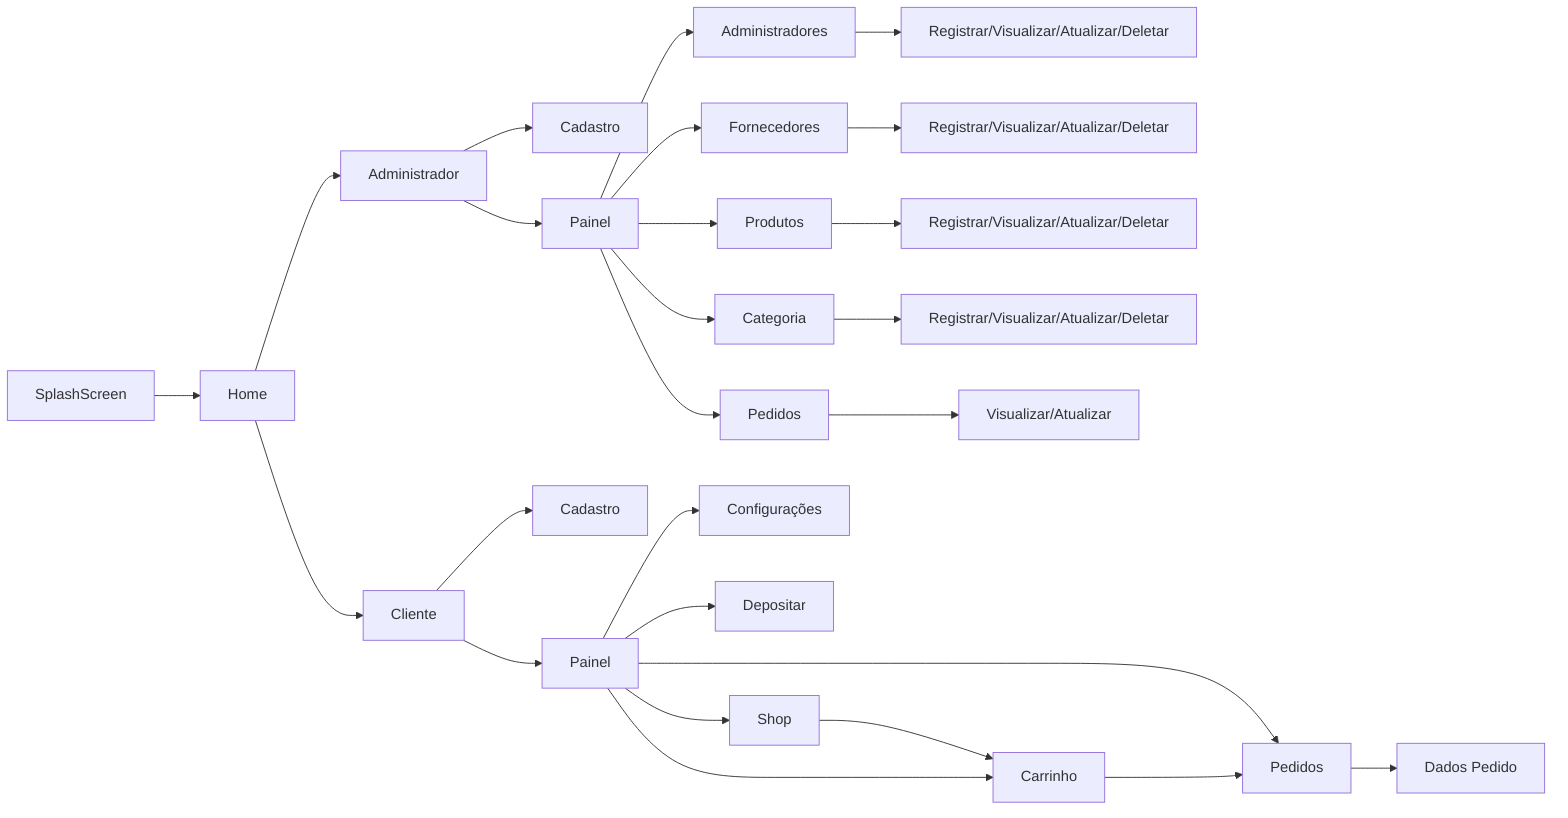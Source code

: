 graph LR
    splash[SplashScreen] --> home[Home]

    home --> admin[Administrador]
    home --> client[Cliente]
    
    admin --> admin_register[Cadastro]

    admin --> admin_panel[Painel]

    admin_panel --> admin_admin[Administradores]
    admin_panel --> admin_vendor[Fornecedores]
    admin_panel --> admin_products[Produtos]
    admin_panel --> admin_category[Categoria]
    admin_panel --> admin_order[Pedidos]
    
    admin_admin --> admin_admin_manage[Registrar/Visualizar/Atualizar/Deletar]
    
    admin_vendor --> admin_vendor_manage[Registrar/Visualizar/Atualizar/Deletar]

    admin_products --> admin_products_manage[Registrar/Visualizar/Atualizar/Deletar]
    
    admin_category --> admin_category_manage[Registrar/Visualizar/Atualizar/Deletar]

    admin_order --> admin_order_manage[Visualizar/Atualizar]
    
    client --> client_register[Cadastro]

    client --> client_menu[Painel]

    client_menu --> client_config[Configurações]
    client_menu --> client_deposit[Depositar]
    client_menu --> client_shop[Shop]
    client_shop --> client_cart[Carrinho]
    client_menu --> client_cart
    client_menu --> client_order[Pedidos]
    client_cart --> client_order
    
    client_order --> client_order_details[Dados Pedido]